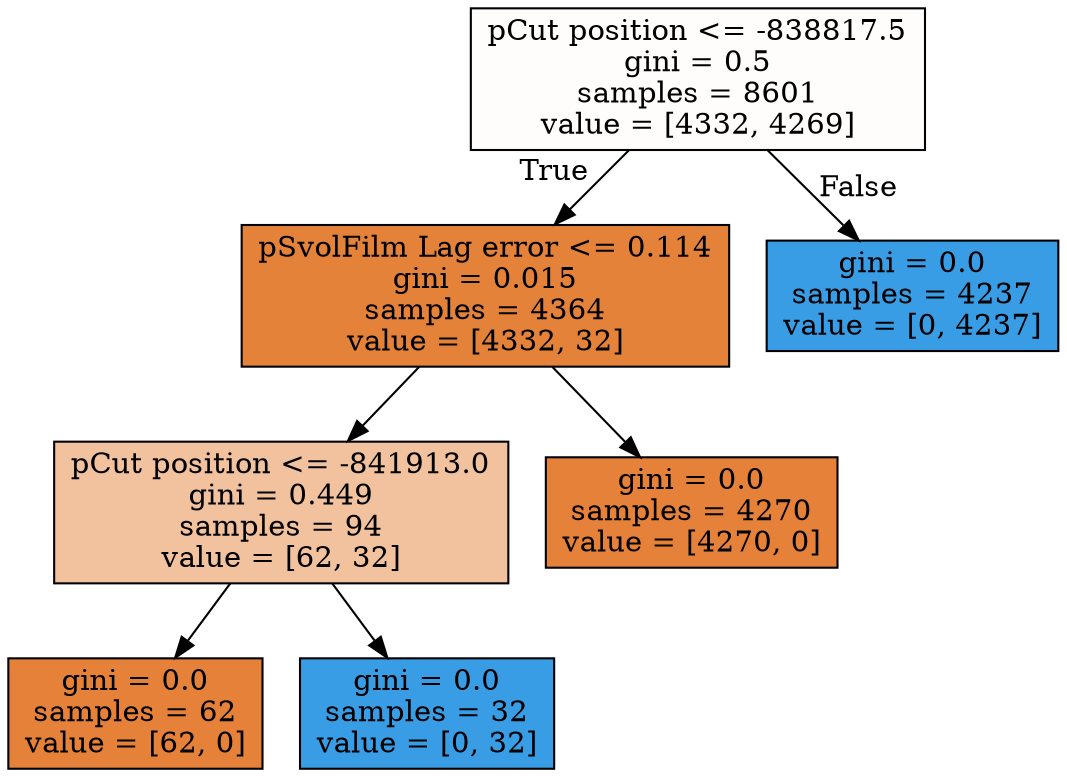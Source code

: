 digraph Tree {
node [shape=box, style="filled", color="black"] ;
0 [label="pCut position <= -838817.5\ngini = 0.5\nsamples = 8601\nvalue = [4332, 4269]", fillcolor="#fffdfc"] ;
1 [label="pSvolFilm Lag error <= 0.114\ngini = 0.015\nsamples = 4364\nvalue = [4332, 32]", fillcolor="#e5823a"] ;
0 -> 1 [labeldistance=2.5, labelangle=45, headlabel="True"] ;
2 [label="pCut position <= -841913.0\ngini = 0.449\nsamples = 94\nvalue = [62, 32]", fillcolor="#f2c29f"] ;
1 -> 2 ;
3 [label="gini = 0.0\nsamples = 62\nvalue = [62, 0]", fillcolor="#e58139"] ;
2 -> 3 ;
4 [label="gini = 0.0\nsamples = 32\nvalue = [0, 32]", fillcolor="#399de5"] ;
2 -> 4 ;
5 [label="gini = 0.0\nsamples = 4270\nvalue = [4270, 0]", fillcolor="#e58139"] ;
1 -> 5 ;
6 [label="gini = 0.0\nsamples = 4237\nvalue = [0, 4237]", fillcolor="#399de5"] ;
0 -> 6 [labeldistance=2.5, labelangle=-45, headlabel="False"] ;
}